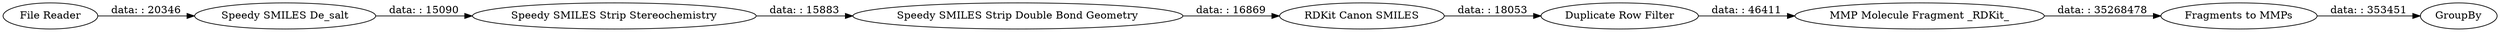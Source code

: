 digraph {
	"-4872541956229214271_104" [label=GroupBy]
	"-4872541956229214271_7" [label="Fragments to MMPs"]
	"-4872541956229214271_1" [label="File Reader"]
	"3107064818773255784_3" [label="Speedy SMILES Strip Stereochemistry"]
	"-4872541956229214271_6" [label="MMP Molecule Fragment _RDKit_"]
	"3107064818773255784_8" [label="Duplicate Row Filter"]
	"3107064818773255784_97" [label="RDKit Canon SMILES"]
	"3107064818773255784_4" [label="Speedy SMILES Strip Double Bond Geometry"]
	"3107064818773255784_2" [label="Speedy SMILES De_salt"]
	"3107064818773255784_3" -> "3107064818773255784_4" [label="data: : 15883"]
	"3107064818773255784_8" -> "-4872541956229214271_6" [label="data: : 46411"]
	"-4872541956229214271_7" -> "-4872541956229214271_104" [label="data: : 353451"]
	"3107064818773255784_2" -> "3107064818773255784_3" [label="data: : 15090"]
	"-4872541956229214271_6" -> "-4872541956229214271_7" [label="data: : 35268478"]
	"-4872541956229214271_1" -> "3107064818773255784_2" [label="data: : 20346"]
	"3107064818773255784_4" -> "3107064818773255784_97" [label="data: : 16869"]
	"3107064818773255784_97" -> "3107064818773255784_8" [label="data: : 18053"]
	rankdir=LR
}
